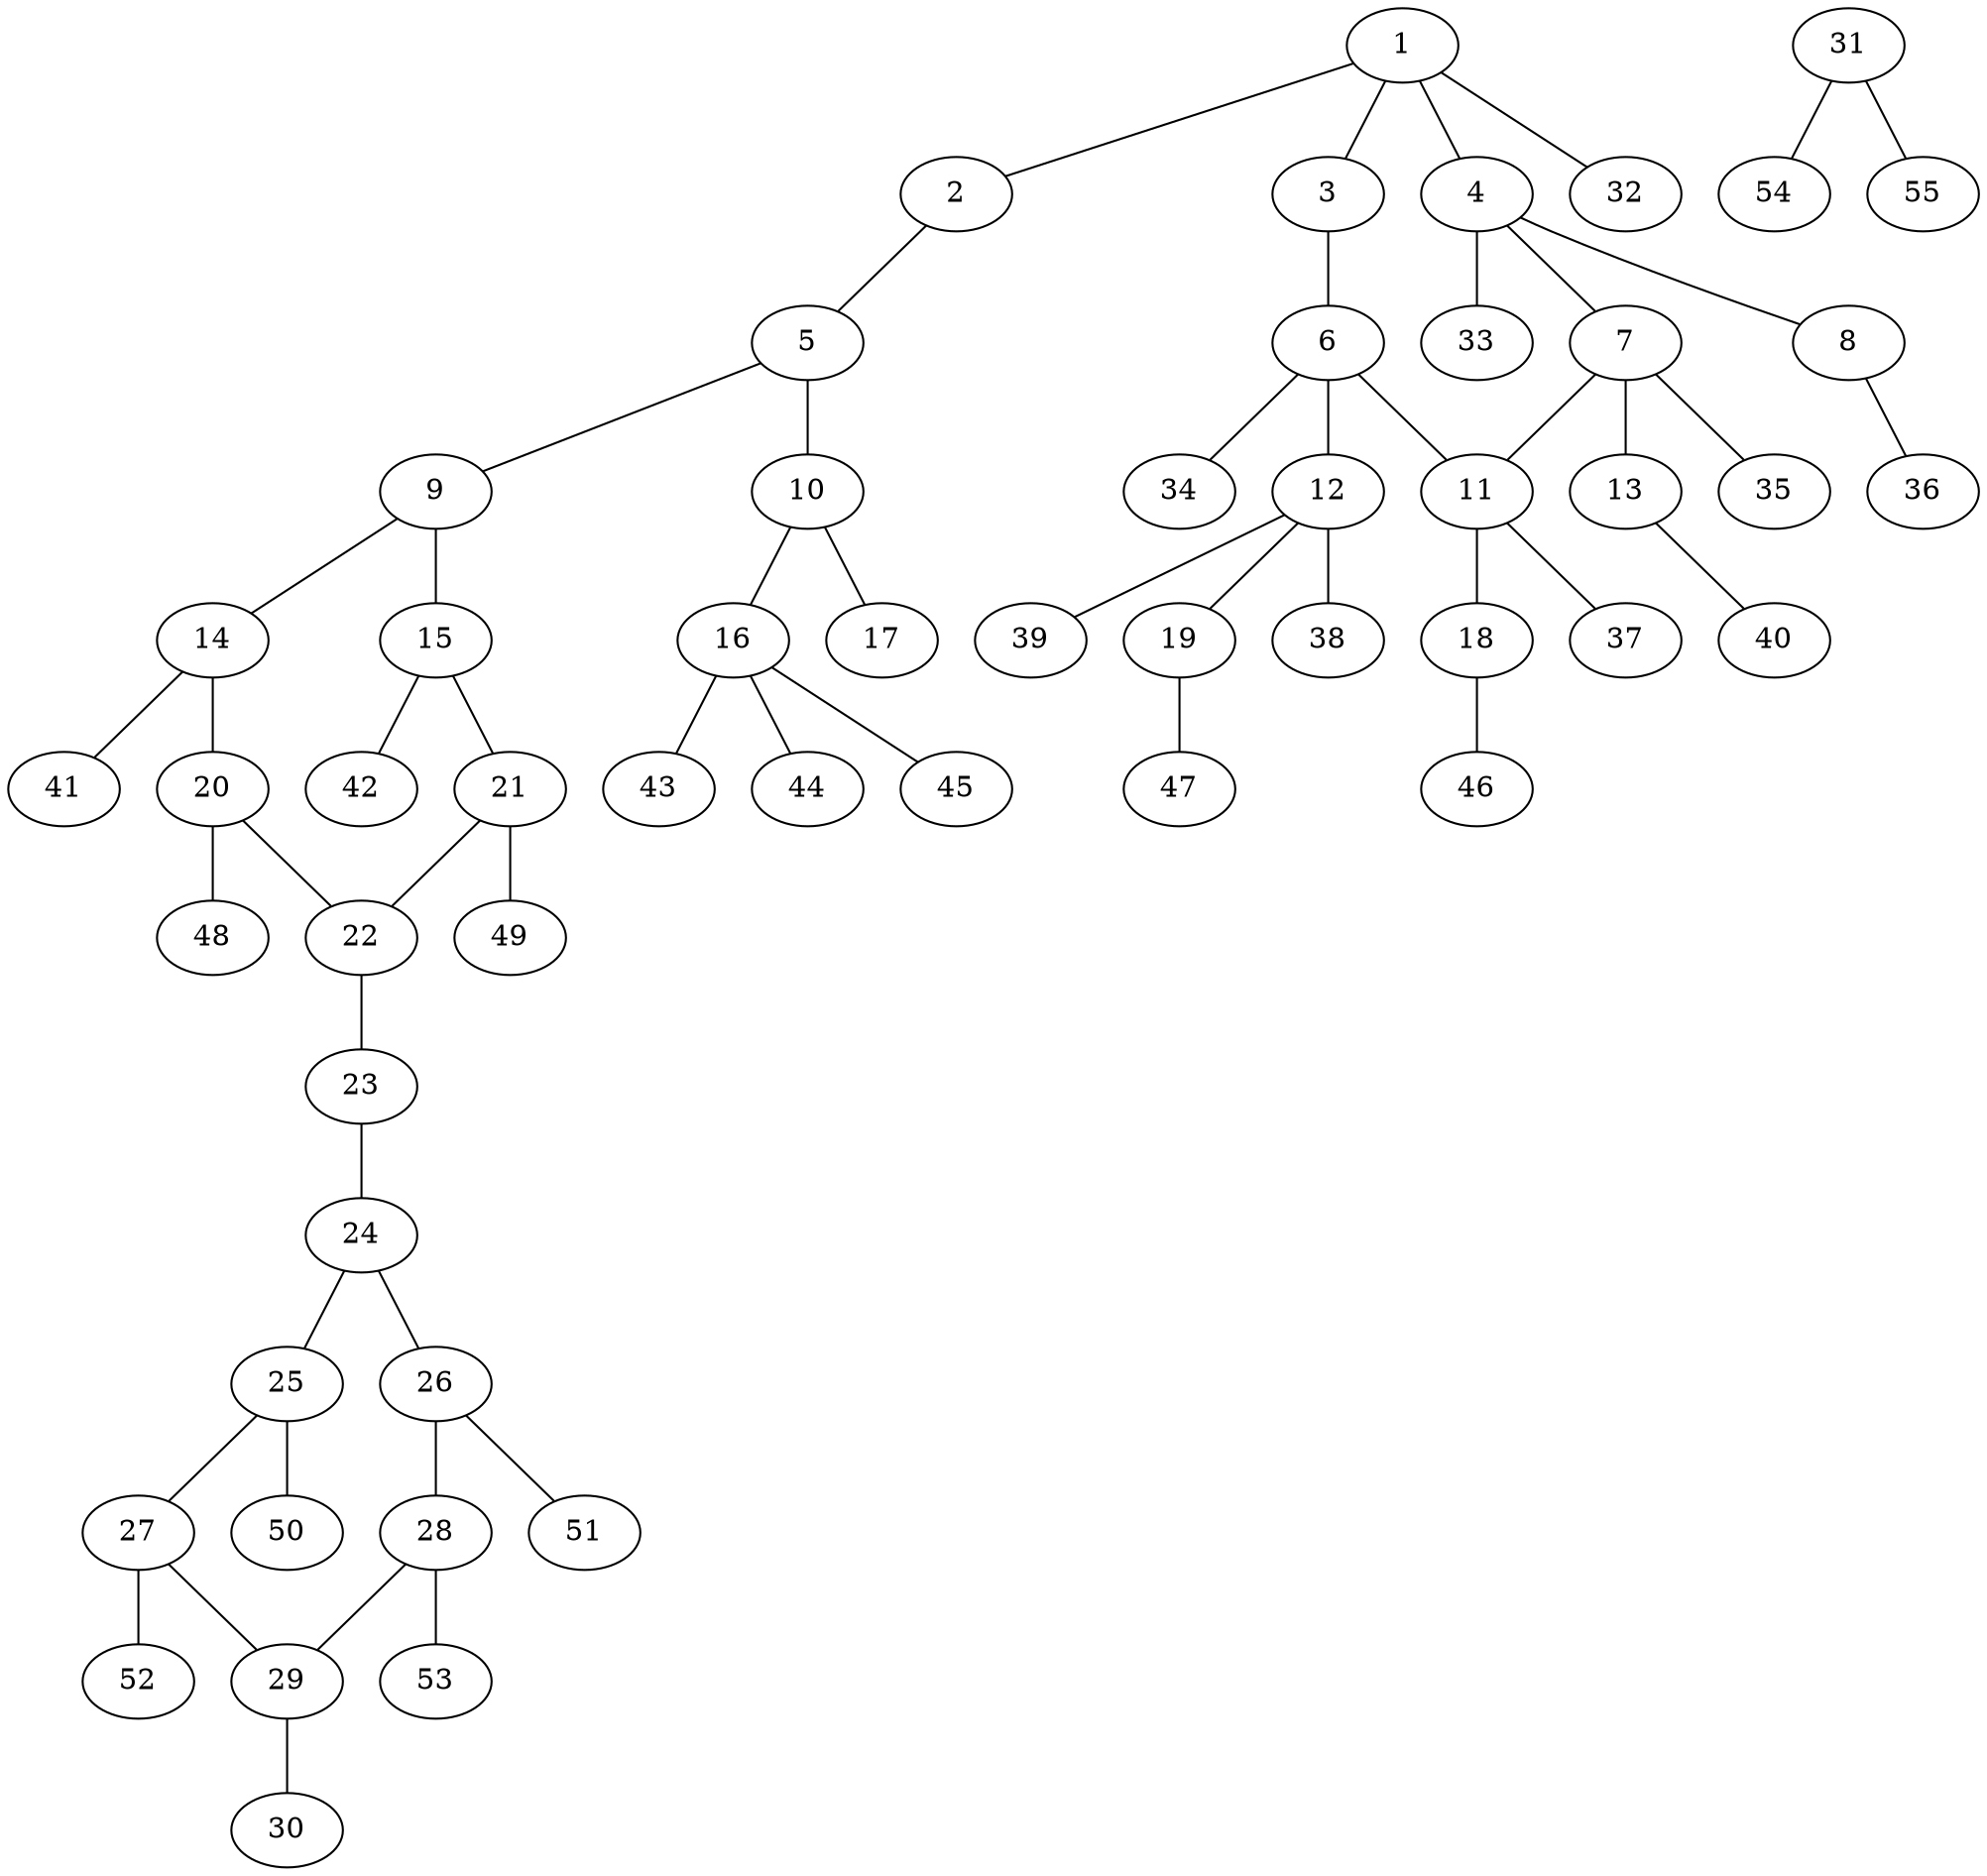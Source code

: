graph molecule_2422 {
	1	 [chem=C];
	2	 [chem=O];
	1 -- 2	 [valence=1];
	3	 [chem=O];
	1 -- 3	 [valence=1];
	4	 [chem=C];
	1 -- 4	 [valence=1];
	32	 [chem=H];
	1 -- 32	 [valence=1];
	5	 [chem=N];
	2 -- 5	 [valence=1];
	6	 [chem=C];
	3 -- 6	 [valence=1];
	7	 [chem=C];
	4 -- 7	 [valence=1];
	8	 [chem=O];
	4 -- 8	 [valence=1];
	33	 [chem=H];
	4 -- 33	 [valence=1];
	9	 [chem=C];
	5 -- 9	 [valence=1];
	10	 [chem=C];
	5 -- 10	 [valence=1];
	11	 [chem=C];
	6 -- 11	 [valence=1];
	12	 [chem=C];
	6 -- 12	 [valence=1];
	34	 [chem=H];
	6 -- 34	 [valence=1];
	7 -- 11	 [valence=1];
	13	 [chem=O];
	7 -- 13	 [valence=1];
	35	 [chem=H];
	7 -- 35	 [valence=1];
	36	 [chem=H];
	8 -- 36	 [valence=1];
	14	 [chem=C];
	9 -- 14	 [valence=2];
	15	 [chem=C];
	9 -- 15	 [valence=1];
	16	 [chem=C];
	10 -- 16	 [valence=1];
	17	 [chem=O];
	10 -- 17	 [valence=2];
	18	 [chem=O];
	11 -- 18	 [valence=1];
	37	 [chem=H];
	11 -- 37	 [valence=1];
	19	 [chem=O];
	12 -- 19	 [valence=1];
	38	 [chem=H];
	12 -- 38	 [valence=1];
	39	 [chem=H];
	12 -- 39	 [valence=1];
	40	 [chem=H];
	13 -- 40	 [valence=1];
	20	 [chem=C];
	14 -- 20	 [valence=1];
	41	 [chem=H];
	14 -- 41	 [valence=1];
	21	 [chem=C];
	15 -- 21	 [valence=2];
	42	 [chem=H];
	15 -- 42	 [valence=1];
	43	 [chem=H];
	16 -- 43	 [valence=1];
	44	 [chem=H];
	16 -- 44	 [valence=1];
	45	 [chem=H];
	16 -- 45	 [valence=1];
	46	 [chem=H];
	18 -- 46	 [valence=1];
	47	 [chem=H];
	19 -- 47	 [valence=1];
	22	 [chem=C];
	20 -- 22	 [valence=2];
	48	 [chem=H];
	20 -- 48	 [valence=1];
	21 -- 22	 [valence=1];
	49	 [chem=H];
	21 -- 49	 [valence=1];
	23	 [chem=O];
	22 -- 23	 [valence=1];
	24	 [chem=C];
	23 -- 24	 [valence=1];
	25	 [chem=C];
	24 -- 25	 [valence=1];
	26	 [chem=C];
	24 -- 26	 [valence=2];
	27	 [chem=C];
	25 -- 27	 [valence=2];
	50	 [chem=H];
	25 -- 50	 [valence=1];
	28	 [chem=C];
	26 -- 28	 [valence=1];
	51	 [chem=H];
	26 -- 51	 [valence=1];
	29	 [chem=C];
	27 -- 29	 [valence=1];
	52	 [chem=H];
	27 -- 52	 [valence=1];
	28 -- 29	 [valence=2];
	53	 [chem=H];
	28 -- 53	 [valence=1];
	30	 [chem=Cl];
	29 -- 30	 [valence=1];
	31	 [chem=O];
	54	 [chem=H];
	31 -- 54	 [valence=1];
	55	 [chem=H];
	31 -- 55	 [valence=1];
}
